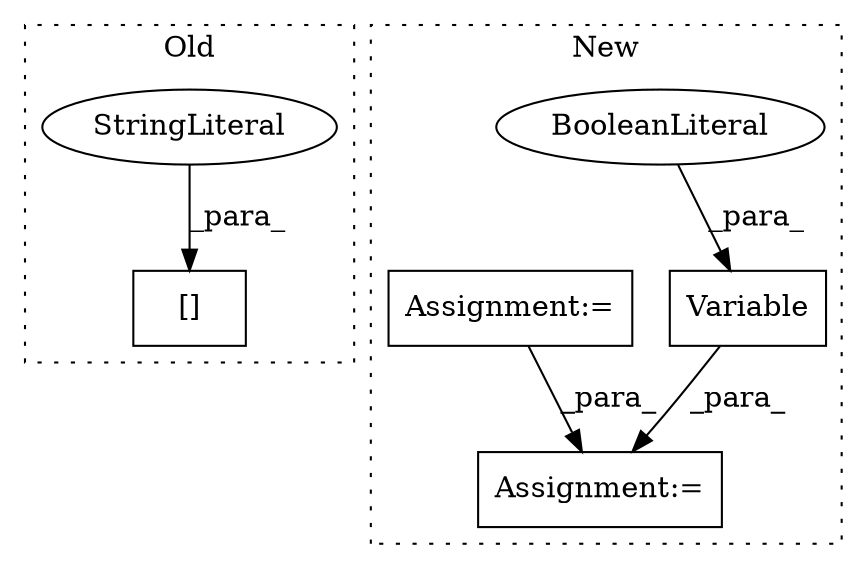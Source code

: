 digraph G {
subgraph cluster0 {
1 [label="[]" a="2" s="8090,8115" l="7,1" shape="box"];
4 [label="StringLiteral" a="45" s="8097" l="18" shape="ellipse"];
label = "Old";
style="dotted";
}
subgraph cluster1 {
2 [label="Variable" a="32" s="6961,6985" l="9,1" shape="box"];
3 [label="Assignment:=" a="7" s="8006" l="1" shape="box"];
5 [label="BooleanLiteral" a="9" s="6981" l="4" shape="ellipse"];
6 [label="Assignment:=" a="7" s="7003,7102" l="57,2" shape="box"];
label = "New";
style="dotted";
}
2 -> 3 [label="_para_"];
4 -> 1 [label="_para_"];
5 -> 2 [label="_para_"];
6 -> 3 [label="_para_"];
}